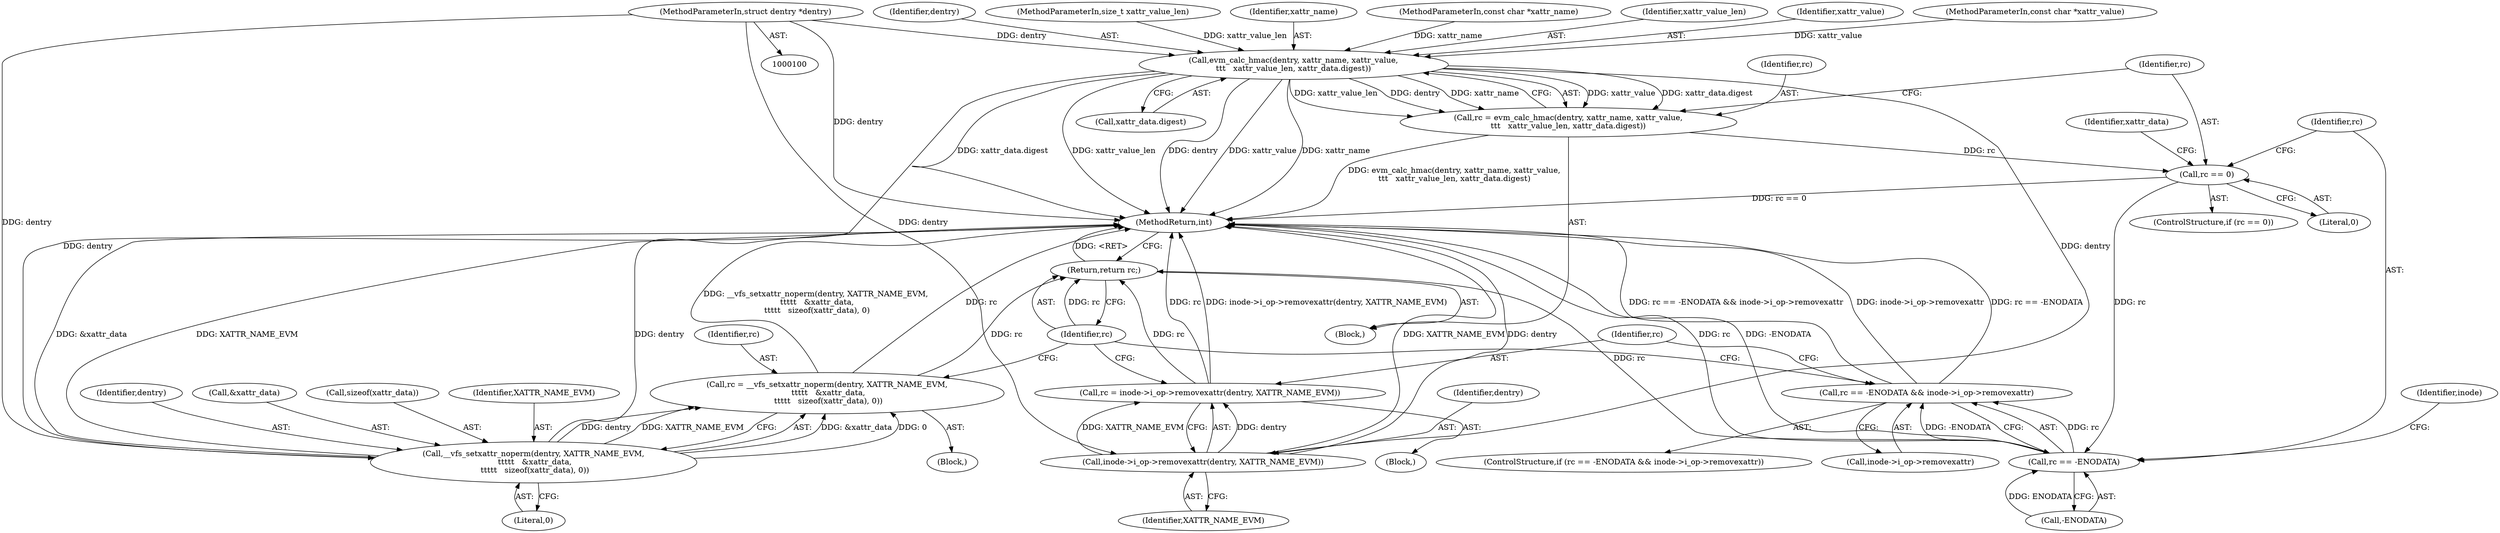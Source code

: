 digraph "0_linux_a67adb997419fb53540d4a4f79c6471c60bc69b6@pointer" {
"1000101" [label="(MethodParameterIn,struct dentry *dentry)"];
"1000119" [label="(Call,evm_calc_hmac(dentry, xattr_name, xattr_value,\n\t\t\t   xattr_value_len, xattr_data.digest))"];
"1000117" [label="(Call,rc = evm_calc_hmac(dentry, xattr_name, xattr_value,\n\t\t\t   xattr_value_len, xattr_data.digest))"];
"1000128" [label="(Call,rc == 0)"];
"1000150" [label="(Call,rc == -ENODATA)"];
"1000149" [label="(Call,rc == -ENODATA && inode->i_op->removexattr)"];
"1000165" [label="(Return,return rc;)"];
"1000139" [label="(Call,__vfs_setxattr_noperm(dentry, XATTR_NAME_EVM,\n \t\t\t\t\t   &xattr_data,\n \t\t\t\t\t   sizeof(xattr_data), 0))"];
"1000137" [label="(Call,rc = __vfs_setxattr_noperm(dentry, XATTR_NAME_EVM,\n \t\t\t\t\t   &xattr_data,\n \t\t\t\t\t   sizeof(xattr_data), 0))"];
"1000162" [label="(Call,inode->i_op->removexattr(dentry, XATTR_NAME_EVM))"];
"1000160" [label="(Call,rc = inode->i_op->removexattr(dentry, XATTR_NAME_EVM))"];
"1000105" [label="(Block,)"];
"1000123" [label="(Identifier,xattr_value_len)"];
"1000130" [label="(Literal,0)"];
"1000146" [label="(Literal,0)"];
"1000131" [label="(Block,)"];
"1000140" [label="(Identifier,dentry)"];
"1000165" [label="(Return,return rc;)"];
"1000142" [label="(Call,&xattr_data)"];
"1000119" [label="(Call,evm_calc_hmac(dentry, xattr_name, xattr_value,\n\t\t\t   xattr_value_len, xattr_data.digest))"];
"1000161" [label="(Identifier,rc)"];
"1000137" [label="(Call,rc = __vfs_setxattr_noperm(dentry, XATTR_NAME_EVM,\n \t\t\t\t\t   &xattr_data,\n \t\t\t\t\t   sizeof(xattr_data), 0))"];
"1000160" [label="(Call,rc = inode->i_op->removexattr(dentry, XATTR_NAME_EVM))"];
"1000150" [label="(Call,rc == -ENODATA)"];
"1000122" [label="(Identifier,xattr_value)"];
"1000164" [label="(Identifier,XATTR_NAME_EVM)"];
"1000163" [label="(Identifier,dentry)"];
"1000144" [label="(Call,sizeof(xattr_data))"];
"1000162" [label="(Call,inode->i_op->removexattr(dentry, XATTR_NAME_EVM))"];
"1000124" [label="(Call,xattr_data.digest)"];
"1000152" [label="(Call,-ENODATA)"];
"1000166" [label="(Identifier,rc)"];
"1000134" [label="(Identifier,xattr_data)"];
"1000127" [label="(ControlStructure,if (rc == 0))"];
"1000167" [label="(MethodReturn,int)"];
"1000148" [label="(ControlStructure,if (rc == -ENODATA && inode->i_op->removexattr))"];
"1000159" [label="(Block,)"];
"1000138" [label="(Identifier,rc)"];
"1000117" [label="(Call,rc = evm_calc_hmac(dentry, xattr_name, xattr_value,\n\t\t\t   xattr_value_len, xattr_data.digest))"];
"1000128" [label="(Call,rc == 0)"];
"1000139" [label="(Call,__vfs_setxattr_noperm(dentry, XATTR_NAME_EVM,\n \t\t\t\t\t   &xattr_data,\n \t\t\t\t\t   sizeof(xattr_data), 0))"];
"1000103" [label="(MethodParameterIn,const char *xattr_value)"];
"1000101" [label="(MethodParameterIn,struct dentry *dentry)"];
"1000120" [label="(Identifier,dentry)"];
"1000156" [label="(Identifier,inode)"];
"1000149" [label="(Call,rc == -ENODATA && inode->i_op->removexattr)"];
"1000151" [label="(Identifier,rc)"];
"1000141" [label="(Identifier,XATTR_NAME_EVM)"];
"1000129" [label="(Identifier,rc)"];
"1000104" [label="(MethodParameterIn,size_t xattr_value_len)"];
"1000154" [label="(Call,inode->i_op->removexattr)"];
"1000118" [label="(Identifier,rc)"];
"1000121" [label="(Identifier,xattr_name)"];
"1000102" [label="(MethodParameterIn,const char *xattr_name)"];
"1000101" -> "1000100"  [label="AST: "];
"1000101" -> "1000167"  [label="DDG: dentry"];
"1000101" -> "1000119"  [label="DDG: dentry"];
"1000101" -> "1000139"  [label="DDG: dentry"];
"1000101" -> "1000162"  [label="DDG: dentry"];
"1000119" -> "1000117"  [label="AST: "];
"1000119" -> "1000124"  [label="CFG: "];
"1000120" -> "1000119"  [label="AST: "];
"1000121" -> "1000119"  [label="AST: "];
"1000122" -> "1000119"  [label="AST: "];
"1000123" -> "1000119"  [label="AST: "];
"1000124" -> "1000119"  [label="AST: "];
"1000117" -> "1000119"  [label="CFG: "];
"1000119" -> "1000167"  [label="DDG: xattr_name"];
"1000119" -> "1000167"  [label="DDG: xattr_data.digest"];
"1000119" -> "1000167"  [label="DDG: xattr_value_len"];
"1000119" -> "1000167"  [label="DDG: dentry"];
"1000119" -> "1000167"  [label="DDG: xattr_value"];
"1000119" -> "1000117"  [label="DDG: xattr_value"];
"1000119" -> "1000117"  [label="DDG: xattr_data.digest"];
"1000119" -> "1000117"  [label="DDG: xattr_value_len"];
"1000119" -> "1000117"  [label="DDG: dentry"];
"1000119" -> "1000117"  [label="DDG: xattr_name"];
"1000102" -> "1000119"  [label="DDG: xattr_name"];
"1000103" -> "1000119"  [label="DDG: xattr_value"];
"1000104" -> "1000119"  [label="DDG: xattr_value_len"];
"1000119" -> "1000139"  [label="DDG: dentry"];
"1000119" -> "1000162"  [label="DDG: dentry"];
"1000117" -> "1000105"  [label="AST: "];
"1000118" -> "1000117"  [label="AST: "];
"1000129" -> "1000117"  [label="CFG: "];
"1000117" -> "1000167"  [label="DDG: evm_calc_hmac(dentry, xattr_name, xattr_value,\n\t\t\t   xattr_value_len, xattr_data.digest)"];
"1000117" -> "1000128"  [label="DDG: rc"];
"1000128" -> "1000127"  [label="AST: "];
"1000128" -> "1000130"  [label="CFG: "];
"1000129" -> "1000128"  [label="AST: "];
"1000130" -> "1000128"  [label="AST: "];
"1000134" -> "1000128"  [label="CFG: "];
"1000151" -> "1000128"  [label="CFG: "];
"1000128" -> "1000167"  [label="DDG: rc == 0"];
"1000128" -> "1000150"  [label="DDG: rc"];
"1000150" -> "1000149"  [label="AST: "];
"1000150" -> "1000152"  [label="CFG: "];
"1000151" -> "1000150"  [label="AST: "];
"1000152" -> "1000150"  [label="AST: "];
"1000156" -> "1000150"  [label="CFG: "];
"1000149" -> "1000150"  [label="CFG: "];
"1000150" -> "1000167"  [label="DDG: rc"];
"1000150" -> "1000167"  [label="DDG: -ENODATA"];
"1000150" -> "1000149"  [label="DDG: rc"];
"1000150" -> "1000149"  [label="DDG: -ENODATA"];
"1000152" -> "1000150"  [label="DDG: ENODATA"];
"1000150" -> "1000165"  [label="DDG: rc"];
"1000149" -> "1000148"  [label="AST: "];
"1000149" -> "1000154"  [label="CFG: "];
"1000154" -> "1000149"  [label="AST: "];
"1000161" -> "1000149"  [label="CFG: "];
"1000166" -> "1000149"  [label="CFG: "];
"1000149" -> "1000167"  [label="DDG: rc == -ENODATA && inode->i_op->removexattr"];
"1000149" -> "1000167"  [label="DDG: inode->i_op->removexattr"];
"1000149" -> "1000167"  [label="DDG: rc == -ENODATA"];
"1000165" -> "1000105"  [label="AST: "];
"1000165" -> "1000166"  [label="CFG: "];
"1000166" -> "1000165"  [label="AST: "];
"1000167" -> "1000165"  [label="CFG: "];
"1000165" -> "1000167"  [label="DDG: <RET>"];
"1000166" -> "1000165"  [label="DDG: rc"];
"1000137" -> "1000165"  [label="DDG: rc"];
"1000160" -> "1000165"  [label="DDG: rc"];
"1000139" -> "1000137"  [label="AST: "];
"1000139" -> "1000146"  [label="CFG: "];
"1000140" -> "1000139"  [label="AST: "];
"1000141" -> "1000139"  [label="AST: "];
"1000142" -> "1000139"  [label="AST: "];
"1000144" -> "1000139"  [label="AST: "];
"1000146" -> "1000139"  [label="AST: "];
"1000137" -> "1000139"  [label="CFG: "];
"1000139" -> "1000167"  [label="DDG: &xattr_data"];
"1000139" -> "1000167"  [label="DDG: XATTR_NAME_EVM"];
"1000139" -> "1000167"  [label="DDG: dentry"];
"1000139" -> "1000137"  [label="DDG: &xattr_data"];
"1000139" -> "1000137"  [label="DDG: 0"];
"1000139" -> "1000137"  [label="DDG: dentry"];
"1000139" -> "1000137"  [label="DDG: XATTR_NAME_EVM"];
"1000137" -> "1000131"  [label="AST: "];
"1000138" -> "1000137"  [label="AST: "];
"1000166" -> "1000137"  [label="CFG: "];
"1000137" -> "1000167"  [label="DDG: __vfs_setxattr_noperm(dentry, XATTR_NAME_EVM,\n \t\t\t\t\t   &xattr_data,\n \t\t\t\t\t   sizeof(xattr_data), 0)"];
"1000137" -> "1000167"  [label="DDG: rc"];
"1000162" -> "1000160"  [label="AST: "];
"1000162" -> "1000164"  [label="CFG: "];
"1000163" -> "1000162"  [label="AST: "];
"1000164" -> "1000162"  [label="AST: "];
"1000160" -> "1000162"  [label="CFG: "];
"1000162" -> "1000167"  [label="DDG: XATTR_NAME_EVM"];
"1000162" -> "1000167"  [label="DDG: dentry"];
"1000162" -> "1000160"  [label="DDG: dentry"];
"1000162" -> "1000160"  [label="DDG: XATTR_NAME_EVM"];
"1000160" -> "1000159"  [label="AST: "];
"1000161" -> "1000160"  [label="AST: "];
"1000166" -> "1000160"  [label="CFG: "];
"1000160" -> "1000167"  [label="DDG: rc"];
"1000160" -> "1000167"  [label="DDG: inode->i_op->removexattr(dentry, XATTR_NAME_EVM)"];
}
